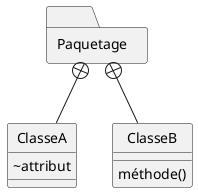 @startuml
hide circle
skinparam backgroundcolor transparent
allow_mixing
skinparam classAttributeIconSize 0

folder Paquetage

class ClasseA{
    ~attribut
}

class ClasseB{
    méthode()
}

ClasseA -u-+ Paquetage
ClasseB -u-+ Paquetage
@enduml
